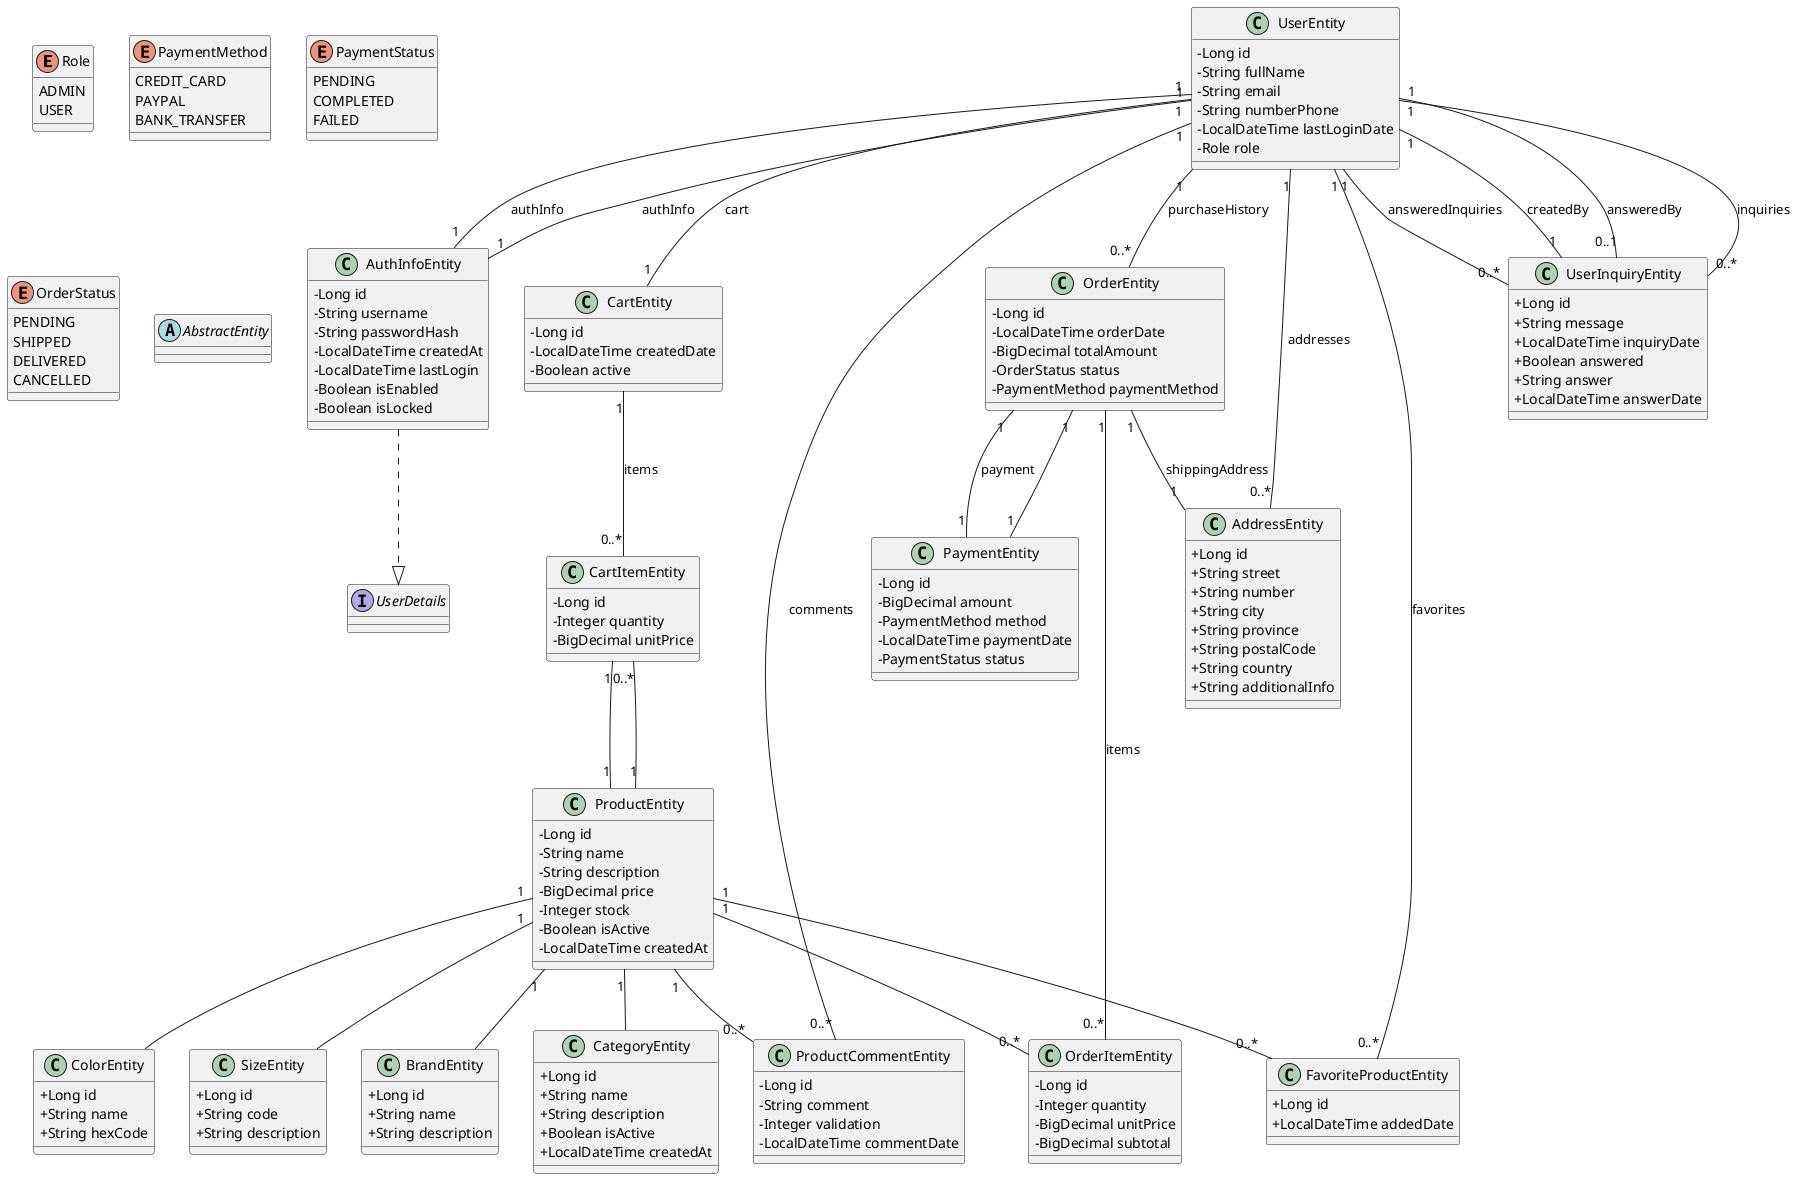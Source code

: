 @startuml
skinparam classAttributeIconSize 0

' Enumeraciones
enum Role {
  ADMIN
  USER
}

enum PaymentMethod {
  CREDIT_CARD
  PAYPAL
  BANK_TRANSFER
}

enum PaymentStatus {
  PENDING
  COMPLETED
  FAILED
}

enum OrderStatus {
  PENDING
  SHIPPED
  DELIVERED
  CANCELLED
}

' Entidades principales

class UserEntity {
  - Long id
  - String fullName
  - String email
  - String numberPhone
  - LocalDateTime lastLoginDate
  - Role role
}

class AuthInfoEntity {
  - Long id
  - String username
  - String passwordHash
  - LocalDateTime createdAt
  - LocalDateTime lastLogin
  - Boolean isEnabled
  - Boolean isLocked
}

class CartEntity {
  - Long id
  - LocalDateTime createdDate
  - Boolean active
}

class CartItemEntity {
  - Long id
  - Integer quantity
  - BigDecimal unitPrice
}

class ProductEntity {
  - Long id
  - String name
  - String description
  - BigDecimal price
  - Integer stock
  - Boolean isActive
  - LocalDateTime createdAt
}

class CategoryEntity {
  +Long id
  +String name
  +String description
  +Boolean isActive
  +LocalDateTime createdAt
}
class ColorEntity {
  +Long id
  +String name
  +String hexCode
}
class SizeEntity {
  +Long id
  +String code
  +String description
}
class BrandEntity {
  +Long id
  +String name
  +String description
}

class ProductCommentEntity {
  - Long id
  - String comment
  - Integer validation
  - LocalDateTime commentDate
}

class OrderEntity {
  - Long id
  - LocalDateTime orderDate
  - BigDecimal totalAmount
  - OrderStatus status
  - PaymentMethod paymentMethod
}

class OrderItemEntity {
  - Long id
  - Integer quantity
  - BigDecimal unitPrice
  - BigDecimal subtotal
}

class PaymentEntity {
  - Long id
  - BigDecimal amount
  - PaymentMethod method
  - LocalDateTime paymentDate
  - PaymentStatus status
}

class AddressEntity {
  +Long id
  +String street
  +String number
  +String city
  +String province
  +String postalCode
  +String country
  +String additionalInfo
}
class FavoriteProductEntity {
  +Long id
  +LocalDateTime addedDate
}
class UserInquiryEntity {
  +Long id
  +String message
  +LocalDateTime inquiryDate
  +Boolean answered
  +String answer
  +LocalDateTime answerDate
}


' Relaciones

UserEntity "1" -- "1" AuthInfoEntity : authInfo
UserEntity "1" -- "1" AuthInfoEntity : authInfo
UserEntity "1" -- "1" CartEntity : cart
UserEntity "1" -- "0..*" OrderEntity : purchaseHistory
UserEntity "1" -- "0..*" FavoriteProductEntity : favorites
UserEntity "1" -- "0..*" AddressEntity : addresses
UserEntity "1" -- "0..*" ProductCommentEntity : comments
UserEntity "1" -- "0..*" UserInquiryEntity : inquiries
UserInquiryEntity "1" -- "1" UserEntity : createdBy

UserEntity "1" -- "0..*" UserInquiryEntity : answeredInquiries
UserInquiryEntity "0..1" -- "1" UserEntity : answeredBy

CartEntity "1" -- "0..*" CartItemEntity : items
CartItemEntity "1" -- "1" ProductEntity

ProductEntity "1" -- "0..*" ProductCommentEntity
ProductEntity "1" -- "0..*" FavoriteProductEntity
ProductEntity "1" -- "0..*" CartItemEntity
ProductEntity "1" -- "0..*" OrderItemEntity
ProductEntity "1" -- CategoryEntity
ProductEntity "1" -- BrandEntity
ProductEntity "1" -- ColorEntity
ProductEntity "1" -- SizeEntity

OrderEntity "1" -- "0..*" OrderItemEntity : items
OrderEntity "1" -- "1" PaymentEntity : payment
OrderEntity "1" -- "1" AddressEntity : shippingAddress

PaymentEntity "1" -- "1" OrderEntity

' Estilos
abstract class AbstractEntity
interface UserDetails

AuthInfoEntity ..|> UserDetails

@enduml